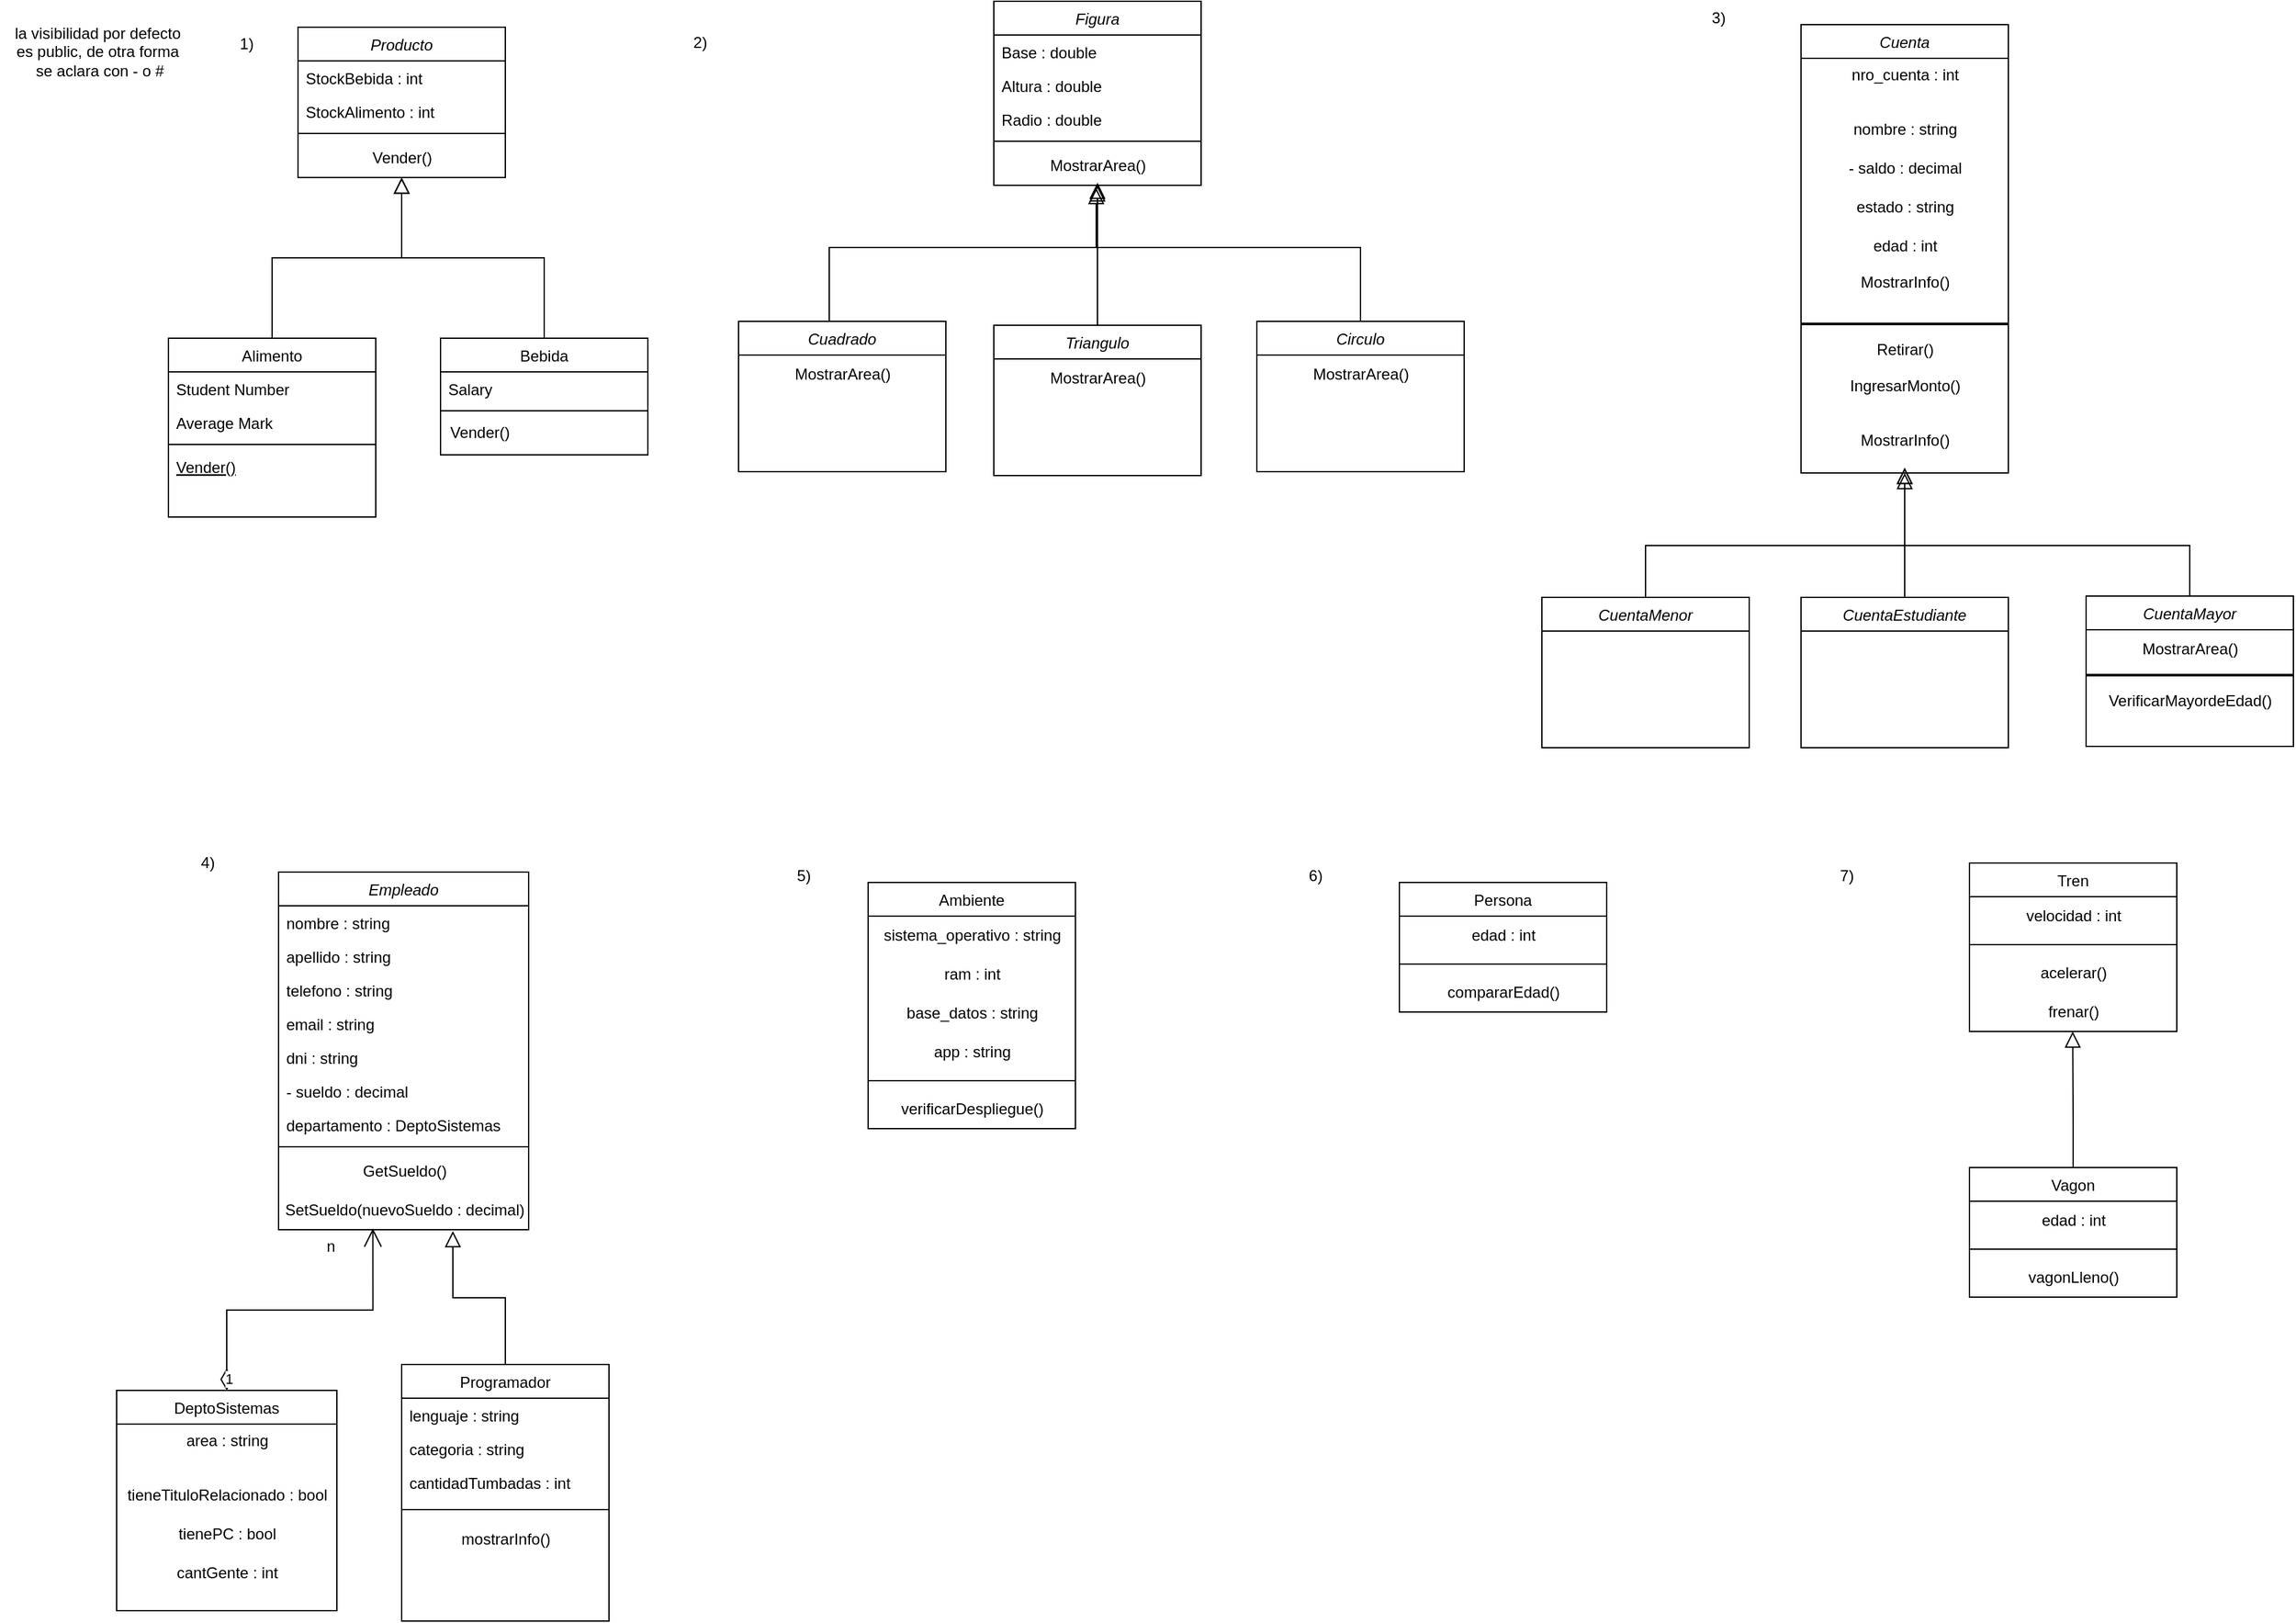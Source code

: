 <mxfile version="26.2.14">
  <diagram id="C5RBs43oDa-KdzZeNtuy" name="Page-1">
    <mxGraphModel grid="1" page="1" gridSize="10" guides="1" tooltips="1" connect="1" arrows="1" fold="1" pageScale="1" pageWidth="827" pageHeight="1169" math="0" shadow="0">
      <root>
        <mxCell id="WIyWlLk6GJQsqaUBKTNV-0" />
        <mxCell id="WIyWlLk6GJQsqaUBKTNV-1" parent="WIyWlLk6GJQsqaUBKTNV-0" />
        <mxCell id="zkfFHV4jXpPFQw0GAbJ--0" value="Producto" style="swimlane;fontStyle=2;align=center;verticalAlign=top;childLayout=stackLayout;horizontal=1;startSize=26;horizontalStack=0;resizeParent=1;resizeLast=0;collapsible=1;marginBottom=0;rounded=0;shadow=0;strokeWidth=1;" vertex="1" parent="WIyWlLk6GJQsqaUBKTNV-1">
          <mxGeometry x="250" y="30" width="160" height="116" as="geometry">
            <mxRectangle x="230" y="140" width="160" height="26" as="alternateBounds" />
          </mxGeometry>
        </mxCell>
        <mxCell id="zkfFHV4jXpPFQw0GAbJ--1" value="StockBebida : int" style="text;align=left;verticalAlign=top;spacingLeft=4;spacingRight=4;overflow=hidden;rotatable=0;points=[[0,0.5],[1,0.5]];portConstraint=eastwest;" vertex="1" parent="zkfFHV4jXpPFQw0GAbJ--0">
          <mxGeometry y="26" width="160" height="26" as="geometry" />
        </mxCell>
        <mxCell id="VV_PLB-yqWVVVrqTmVOT-3" value="StockAlimento : int" style="text;align=left;verticalAlign=top;spacingLeft=4;spacingRight=4;overflow=hidden;rotatable=0;points=[[0,0.5],[1,0.5]];portConstraint=eastwest;" vertex="1" parent="zkfFHV4jXpPFQw0GAbJ--0">
          <mxGeometry y="52" width="160" height="26" as="geometry" />
        </mxCell>
        <mxCell id="zkfFHV4jXpPFQw0GAbJ--4" value="" style="line;html=1;strokeWidth=1;align=left;verticalAlign=middle;spacingTop=-1;spacingLeft=3;spacingRight=3;rotatable=0;labelPosition=right;points=[];portConstraint=eastwest;" vertex="1" parent="zkfFHV4jXpPFQw0GAbJ--0">
          <mxGeometry y="78" width="160" height="8" as="geometry" />
        </mxCell>
        <mxCell id="VV_PLB-yqWVVVrqTmVOT-4" value="Vender()" style="text;html=1;align=center;verticalAlign=middle;resizable=0;points=[];autosize=1;strokeColor=none;fillColor=none;" vertex="1" parent="zkfFHV4jXpPFQw0GAbJ--0">
          <mxGeometry y="86" width="160" height="30" as="geometry" />
        </mxCell>
        <mxCell id="zkfFHV4jXpPFQw0GAbJ--6" value="Alimento" style="swimlane;fontStyle=0;align=center;verticalAlign=top;childLayout=stackLayout;horizontal=1;startSize=26;horizontalStack=0;resizeParent=1;resizeLast=0;collapsible=1;marginBottom=0;rounded=0;shadow=0;strokeWidth=1;" vertex="1" parent="WIyWlLk6GJQsqaUBKTNV-1">
          <mxGeometry x="150" y="270" width="160" height="138" as="geometry">
            <mxRectangle x="130" y="380" width="160" height="26" as="alternateBounds" />
          </mxGeometry>
        </mxCell>
        <mxCell id="zkfFHV4jXpPFQw0GAbJ--7" value="Student Number" style="text;align=left;verticalAlign=top;spacingLeft=4;spacingRight=4;overflow=hidden;rotatable=0;points=[[0,0.5],[1,0.5]];portConstraint=eastwest;" vertex="1" parent="zkfFHV4jXpPFQw0GAbJ--6">
          <mxGeometry y="26" width="160" height="26" as="geometry" />
        </mxCell>
        <mxCell id="zkfFHV4jXpPFQw0GAbJ--8" value="Average Mark" style="text;align=left;verticalAlign=top;spacingLeft=4;spacingRight=4;overflow=hidden;rotatable=0;points=[[0,0.5],[1,0.5]];portConstraint=eastwest;rounded=0;shadow=0;html=0;" vertex="1" parent="zkfFHV4jXpPFQw0GAbJ--6">
          <mxGeometry y="52" width="160" height="26" as="geometry" />
        </mxCell>
        <mxCell id="zkfFHV4jXpPFQw0GAbJ--9" value="" style="line;html=1;strokeWidth=1;align=left;verticalAlign=middle;spacingTop=-1;spacingLeft=3;spacingRight=3;rotatable=0;labelPosition=right;points=[];portConstraint=eastwest;" vertex="1" parent="zkfFHV4jXpPFQw0GAbJ--6">
          <mxGeometry y="78" width="160" height="8" as="geometry" />
        </mxCell>
        <mxCell id="zkfFHV4jXpPFQw0GAbJ--10" value="Vender()" style="text;align=left;verticalAlign=top;spacingLeft=4;spacingRight=4;overflow=hidden;rotatable=0;points=[[0,0.5],[1,0.5]];portConstraint=eastwest;fontStyle=4" vertex="1" parent="zkfFHV4jXpPFQw0GAbJ--6">
          <mxGeometry y="86" width="160" height="26" as="geometry" />
        </mxCell>
        <mxCell id="zkfFHV4jXpPFQw0GAbJ--12" value="" style="endArrow=block;endSize=10;endFill=0;shadow=0;strokeWidth=1;rounded=0;curved=0;edgeStyle=elbowEdgeStyle;elbow=vertical;" edge="1" parent="WIyWlLk6GJQsqaUBKTNV-1" source="zkfFHV4jXpPFQw0GAbJ--6" target="zkfFHV4jXpPFQw0GAbJ--0">
          <mxGeometry width="160" relative="1" as="geometry">
            <mxPoint x="230" y="113" as="sourcePoint" />
            <mxPoint x="230" y="113" as="targetPoint" />
          </mxGeometry>
        </mxCell>
        <mxCell id="zkfFHV4jXpPFQw0GAbJ--13" value="Bebida" style="swimlane;fontStyle=0;align=center;verticalAlign=top;childLayout=stackLayout;horizontal=1;startSize=26;horizontalStack=0;resizeParent=1;resizeLast=0;collapsible=1;marginBottom=0;rounded=0;shadow=0;strokeWidth=1;" vertex="1" parent="WIyWlLk6GJQsqaUBKTNV-1">
          <mxGeometry x="360" y="270" width="160" height="90" as="geometry">
            <mxRectangle x="340" y="380" width="170" height="26" as="alternateBounds" />
          </mxGeometry>
        </mxCell>
        <mxCell id="zkfFHV4jXpPFQw0GAbJ--14" value="Salary" style="text;align=left;verticalAlign=top;spacingLeft=4;spacingRight=4;overflow=hidden;rotatable=0;points=[[0,0.5],[1,0.5]];portConstraint=eastwest;" vertex="1" parent="zkfFHV4jXpPFQw0GAbJ--13">
          <mxGeometry y="26" width="160" height="26" as="geometry" />
        </mxCell>
        <mxCell id="zkfFHV4jXpPFQw0GAbJ--15" value="" style="line;html=1;strokeWidth=1;align=left;verticalAlign=middle;spacingTop=-1;spacingLeft=3;spacingRight=3;rotatable=0;labelPosition=right;points=[];portConstraint=eastwest;" vertex="1" parent="zkfFHV4jXpPFQw0GAbJ--13">
          <mxGeometry y="52" width="160" height="8" as="geometry" />
        </mxCell>
        <mxCell id="zkfFHV4jXpPFQw0GAbJ--16" value="" style="endArrow=block;endSize=10;endFill=0;shadow=0;strokeWidth=1;rounded=0;curved=0;edgeStyle=elbowEdgeStyle;elbow=vertical;" edge="1" parent="WIyWlLk6GJQsqaUBKTNV-1" source="zkfFHV4jXpPFQw0GAbJ--13" target="zkfFHV4jXpPFQw0GAbJ--0">
          <mxGeometry width="160" relative="1" as="geometry">
            <mxPoint x="240" y="283" as="sourcePoint" />
            <mxPoint x="340" y="181" as="targetPoint" />
          </mxGeometry>
        </mxCell>
        <mxCell id="VV_PLB-yqWVVVrqTmVOT-0" value="1&lt;span style=&quot;background-color: transparent; color: light-dark(rgb(0, 0, 0), rgb(255, 255, 255));&quot;&gt;)&lt;/span&gt;" style="text;html=1;align=center;verticalAlign=middle;resizable=0;points=[];autosize=1;strokeColor=none;fillColor=none;" vertex="1" parent="WIyWlLk6GJQsqaUBKTNV-1">
          <mxGeometry x="195" y="28" width="30" height="30" as="geometry" />
        </mxCell>
        <mxCell id="VV_PLB-yqWVVVrqTmVOT-1" value="Vender()" style="text;html=1;align=center;verticalAlign=middle;resizable=0;points=[];autosize=1;strokeColor=none;fillColor=none;" vertex="1" parent="WIyWlLk6GJQsqaUBKTNV-1">
          <mxGeometry x="355" y="328" width="70" height="30" as="geometry" />
        </mxCell>
        <mxCell id="VV_PLB-yqWVVVrqTmVOT-5" value="2)&lt;div&gt;&lt;br&gt;&lt;/div&gt;" style="text;html=1;align=center;verticalAlign=middle;resizable=0;points=[];autosize=1;strokeColor=none;fillColor=none;" vertex="1" parent="WIyWlLk6GJQsqaUBKTNV-1">
          <mxGeometry x="545" y="29" width="30" height="40" as="geometry" />
        </mxCell>
        <mxCell id="VV_PLB-yqWVVVrqTmVOT-6" value="Figura" style="swimlane;fontStyle=2;align=center;verticalAlign=top;childLayout=stackLayout;horizontal=1;startSize=26;horizontalStack=0;resizeParent=1;resizeLast=0;collapsible=1;marginBottom=0;rounded=0;shadow=0;strokeWidth=1;" vertex="1" parent="WIyWlLk6GJQsqaUBKTNV-1">
          <mxGeometry x="787" y="10" width="160" height="142" as="geometry">
            <mxRectangle x="230" y="140" width="160" height="26" as="alternateBounds" />
          </mxGeometry>
        </mxCell>
        <mxCell id="VV_PLB-yqWVVVrqTmVOT-8" value="Base : double" style="text;align=left;verticalAlign=top;spacingLeft=4;spacingRight=4;overflow=hidden;rotatable=0;points=[[0,0.5],[1,0.5]];portConstraint=eastwest;" vertex="1" parent="VV_PLB-yqWVVVrqTmVOT-6">
          <mxGeometry y="26" width="160" height="26" as="geometry" />
        </mxCell>
        <mxCell id="VV_PLB-yqWVVVrqTmVOT-33" value="Altura : double&#xa;" style="text;align=left;verticalAlign=top;spacingLeft=4;spacingRight=4;overflow=hidden;rotatable=0;points=[[0,0.5],[1,0.5]];portConstraint=eastwest;" vertex="1" parent="VV_PLB-yqWVVVrqTmVOT-6">
          <mxGeometry y="52" width="160" height="26" as="geometry" />
        </mxCell>
        <mxCell id="VV_PLB-yqWVVVrqTmVOT-32" value="Radio : double" style="text;align=left;verticalAlign=top;spacingLeft=4;spacingRight=4;overflow=hidden;rotatable=0;points=[[0,0.5],[1,0.5]];portConstraint=eastwest;" vertex="1" parent="VV_PLB-yqWVVVrqTmVOT-6">
          <mxGeometry y="78" width="160" height="26" as="geometry" />
        </mxCell>
        <mxCell id="VV_PLB-yqWVVVrqTmVOT-9" value="" style="line;html=1;strokeWidth=1;align=left;verticalAlign=middle;spacingTop=-1;spacingLeft=3;spacingRight=3;rotatable=0;labelPosition=right;points=[];portConstraint=eastwest;" vertex="1" parent="VV_PLB-yqWVVVrqTmVOT-6">
          <mxGeometry y="104" width="160" height="8" as="geometry" />
        </mxCell>
        <mxCell id="VV_PLB-yqWVVVrqTmVOT-10" value="MostrarArea()" style="text;html=1;align=center;verticalAlign=middle;resizable=0;points=[];autosize=1;strokeColor=none;fillColor=none;" vertex="1" parent="VV_PLB-yqWVVVrqTmVOT-6">
          <mxGeometry y="112" width="160" height="30" as="geometry" />
        </mxCell>
        <mxCell id="VV_PLB-yqWVVVrqTmVOT-11" value="Cuadrado" style="swimlane;fontStyle=2;align=center;verticalAlign=top;childLayout=stackLayout;horizontal=1;startSize=26;horizontalStack=0;resizeParent=1;resizeLast=0;collapsible=1;marginBottom=0;rounded=0;shadow=0;strokeWidth=1;" vertex="1" parent="WIyWlLk6GJQsqaUBKTNV-1">
          <mxGeometry x="590" y="257" width="160" height="116" as="geometry">
            <mxRectangle x="230" y="140" width="160" height="26" as="alternateBounds" />
          </mxGeometry>
        </mxCell>
        <mxCell id="VV_PLB-yqWVVVrqTmVOT-37" value="MostrarArea()" style="text;html=1;align=center;verticalAlign=middle;resizable=0;points=[];autosize=1;strokeColor=none;fillColor=none;" vertex="1" parent="VV_PLB-yqWVVVrqTmVOT-11">
          <mxGeometry y="26" width="160" height="30" as="geometry" />
        </mxCell>
        <mxCell id="VV_PLB-yqWVVVrqTmVOT-16" value="Triangulo" style="swimlane;fontStyle=2;align=center;verticalAlign=top;childLayout=stackLayout;horizontal=1;startSize=26;horizontalStack=0;resizeParent=1;resizeLast=0;collapsible=1;marginBottom=0;rounded=0;shadow=0;strokeWidth=1;" vertex="1" parent="WIyWlLk6GJQsqaUBKTNV-1">
          <mxGeometry x="787" y="260" width="160" height="116" as="geometry">
            <mxRectangle x="230" y="140" width="160" height="26" as="alternateBounds" />
          </mxGeometry>
        </mxCell>
        <mxCell id="VV_PLB-yqWVVVrqTmVOT-38" value="MostrarArea()" style="text;html=1;align=center;verticalAlign=middle;resizable=0;points=[];autosize=1;strokeColor=none;fillColor=none;" vertex="1" parent="VV_PLB-yqWVVVrqTmVOT-16">
          <mxGeometry y="26" width="160" height="30" as="geometry" />
        </mxCell>
        <mxCell id="VV_PLB-yqWVVVrqTmVOT-21" value="Circulo" style="swimlane;fontStyle=2;align=center;verticalAlign=top;childLayout=stackLayout;horizontal=1;startSize=26;horizontalStack=0;resizeParent=1;resizeLast=0;collapsible=1;marginBottom=0;rounded=0;shadow=0;strokeWidth=1;" vertex="1" parent="WIyWlLk6GJQsqaUBKTNV-1">
          <mxGeometry x="990" y="257" width="160" height="116" as="geometry">
            <mxRectangle x="230" y="140" width="160" height="26" as="alternateBounds" />
          </mxGeometry>
        </mxCell>
        <mxCell id="VV_PLB-yqWVVVrqTmVOT-35" value="MostrarArea()" style="text;html=1;align=center;verticalAlign=middle;resizable=0;points=[];autosize=1;strokeColor=none;fillColor=none;" vertex="1" parent="VV_PLB-yqWVVVrqTmVOT-21">
          <mxGeometry y="26" width="160" height="30" as="geometry" />
        </mxCell>
        <mxCell id="VV_PLB-yqWVVVrqTmVOT-28" value="" style="endArrow=block;endSize=10;endFill=0;shadow=0;strokeWidth=1;rounded=0;curved=0;edgeStyle=elbowEdgeStyle;elbow=vertical;entryX=0.494;entryY=1.067;entryDx=0;entryDy=0;entryPerimeter=0;" edge="1" parent="WIyWlLk6GJQsqaUBKTNV-1" target="VV_PLB-yqWVVVrqTmVOT-10">
          <mxGeometry width="160" relative="1" as="geometry">
            <mxPoint x="660" y="257" as="sourcePoint" />
            <mxPoint x="760" y="133" as="targetPoint" />
            <Array as="points">
              <mxPoint x="760" y="200" />
            </Array>
          </mxGeometry>
        </mxCell>
        <mxCell id="VV_PLB-yqWVVVrqTmVOT-29" value="" style="endArrow=block;endSize=10;endFill=0;shadow=0;strokeWidth=1;rounded=0;curved=0;edgeStyle=elbowEdgeStyle;elbow=vertical;" edge="1" parent="WIyWlLk6GJQsqaUBKTNV-1" source="VV_PLB-yqWVVVrqTmVOT-21" target="VV_PLB-yqWVVVrqTmVOT-10">
          <mxGeometry width="160" relative="1" as="geometry">
            <mxPoint x="670" y="267" as="sourcePoint" />
            <mxPoint x="870" y="150" as="targetPoint" />
            <Array as="points">
              <mxPoint x="970" y="200" />
            </Array>
          </mxGeometry>
        </mxCell>
        <mxCell id="VV_PLB-yqWVVVrqTmVOT-31" value="" style="endArrow=block;endSize=10;endFill=0;shadow=0;strokeWidth=1;rounded=0;curved=0;edgeStyle=elbowEdgeStyle;elbow=vertical;exitX=0.5;exitY=0;exitDx=0;exitDy=0;" edge="1" parent="WIyWlLk6GJQsqaUBKTNV-1" source="VV_PLB-yqWVVVrqTmVOT-16">
          <mxGeometry width="160" relative="1" as="geometry">
            <mxPoint x="680" y="277" as="sourcePoint" />
            <mxPoint x="867" y="150" as="targetPoint" />
          </mxGeometry>
        </mxCell>
        <mxCell id="VV_PLB-yqWVVVrqTmVOT-39" value="3)&lt;div&gt;&lt;br&gt;&lt;/div&gt;" style="text;html=1;align=center;verticalAlign=middle;resizable=0;points=[];autosize=1;strokeColor=none;fillColor=none;" vertex="1" parent="WIyWlLk6GJQsqaUBKTNV-1">
          <mxGeometry x="1331" y="10" width="30" height="40" as="geometry" />
        </mxCell>
        <mxCell id="VV_PLB-yqWVVVrqTmVOT-40" value="Cuenta" style="swimlane;fontStyle=2;align=center;verticalAlign=top;childLayout=stackLayout;horizontal=1;startSize=26;horizontalStack=0;resizeParent=1;resizeLast=0;collapsible=1;marginBottom=0;rounded=0;shadow=0;strokeWidth=1;" vertex="1" parent="WIyWlLk6GJQsqaUBKTNV-1">
          <mxGeometry x="1410" y="28" width="160" height="346" as="geometry">
            <mxRectangle x="230" y="140" width="160" height="26" as="alternateBounds" />
          </mxGeometry>
        </mxCell>
        <mxCell id="VV_PLB-yqWVVVrqTmVOT-50" value="nro_cuenta : int&lt;div&gt;&amp;nbsp;&lt;/div&gt;" style="text;html=1;align=center;verticalAlign=middle;resizable=0;points=[];autosize=1;strokeColor=none;fillColor=none;" vertex="1" parent="VV_PLB-yqWVVVrqTmVOT-40">
          <mxGeometry y="26" width="160" height="40" as="geometry" />
        </mxCell>
        <mxCell id="VV_PLB-yqWVVVrqTmVOT-54" value="nombre : string" style="text;html=1;align=center;verticalAlign=middle;resizable=0;points=[];autosize=1;strokeColor=none;fillColor=none;" vertex="1" parent="VV_PLB-yqWVVVrqTmVOT-40">
          <mxGeometry y="66" width="160" height="30" as="geometry" />
        </mxCell>
        <mxCell id="VV_PLB-yqWVVVrqTmVOT-53" value="- saldo : decimal" style="text;html=1;align=center;verticalAlign=middle;resizable=0;points=[];autosize=1;strokeColor=none;fillColor=none;" vertex="1" parent="VV_PLB-yqWVVVrqTmVOT-40">
          <mxGeometry y="96" width="160" height="30" as="geometry" />
        </mxCell>
        <mxCell id="VV_PLB-yqWVVVrqTmVOT-52" value="estado : string" style="text;html=1;align=center;verticalAlign=middle;resizable=0;points=[];autosize=1;strokeColor=none;fillColor=none;" vertex="1" parent="VV_PLB-yqWVVVrqTmVOT-40">
          <mxGeometry y="126" width="160" height="30" as="geometry" />
        </mxCell>
        <mxCell id="VV_PLB-yqWVVVrqTmVOT-51" value="edad : int" style="text;html=1;align=center;verticalAlign=middle;resizable=0;points=[];autosize=1;strokeColor=none;fillColor=none;" vertex="1" parent="VV_PLB-yqWVVVrqTmVOT-40">
          <mxGeometry y="156" width="160" height="30" as="geometry" />
        </mxCell>
        <mxCell id="VV_PLB-yqWVVVrqTmVOT-58" value="MostrarInfo()&lt;div&gt;&lt;br&gt;&lt;/div&gt;" style="text;html=1;align=center;verticalAlign=middle;resizable=0;points=[];autosize=1;strokeColor=none;fillColor=none;" vertex="1" parent="VV_PLB-yqWVVVrqTmVOT-40">
          <mxGeometry y="186" width="160" height="40" as="geometry" />
        </mxCell>
        <mxCell id="VV_PLB-yqWVVVrqTmVOT-59" value="" style="line;strokeWidth=2;html=1;" vertex="1" parent="VV_PLB-yqWVVVrqTmVOT-40">
          <mxGeometry y="226" width="160" height="10" as="geometry" />
        </mxCell>
        <mxCell id="VV_PLB-yqWVVVrqTmVOT-57" value="R&lt;span style=&quot;background-color: transparent; color: light-dark(rgb(0, 0, 0), rgb(255, 255, 255));&quot;&gt;etirar()&lt;/span&gt;" style="text;html=1;align=center;verticalAlign=middle;resizable=0;points=[];autosize=1;strokeColor=none;fillColor=none;" vertex="1" parent="VV_PLB-yqWVVVrqTmVOT-40">
          <mxGeometry y="236" width="160" height="30" as="geometry" />
        </mxCell>
        <mxCell id="VV_PLB-yqWVVVrqTmVOT-56" value="IngresarMonto()&lt;div&gt;&lt;br&gt;&lt;/div&gt;" style="text;html=1;align=center;verticalAlign=middle;resizable=0;points=[];autosize=1;strokeColor=none;fillColor=none;" vertex="1" parent="VV_PLB-yqWVVVrqTmVOT-40">
          <mxGeometry y="266" width="160" height="40" as="geometry" />
        </mxCell>
        <mxCell id="VV_PLB-yqWVVVrqTmVOT-60" value="MostrarInfo()" style="text;html=1;align=center;verticalAlign=middle;resizable=0;points=[];autosize=1;strokeColor=none;fillColor=none;" vertex="1" parent="VV_PLB-yqWVVVrqTmVOT-40">
          <mxGeometry y="306" width="160" height="30" as="geometry" />
        </mxCell>
        <mxCell id="VV_PLB-yqWVVVrqTmVOT-61" value="CuentaEstudiante" style="swimlane;fontStyle=2;align=center;verticalAlign=top;childLayout=stackLayout;horizontal=1;startSize=26;horizontalStack=0;resizeParent=1;resizeLast=0;collapsible=1;marginBottom=0;rounded=0;shadow=0;strokeWidth=1;" vertex="1" parent="WIyWlLk6GJQsqaUBKTNV-1">
          <mxGeometry x="1410" y="470" width="160" height="116" as="geometry">
            <mxRectangle x="230" y="140" width="160" height="26" as="alternateBounds" />
          </mxGeometry>
        </mxCell>
        <mxCell id="VV_PLB-yqWVVVrqTmVOT-63" value="CuentaMenor" style="swimlane;fontStyle=2;align=center;verticalAlign=top;childLayout=stackLayout;horizontal=1;startSize=26;horizontalStack=0;resizeParent=1;resizeLast=0;collapsible=1;marginBottom=0;rounded=0;shadow=0;strokeWidth=1;" vertex="1" parent="WIyWlLk6GJQsqaUBKTNV-1">
          <mxGeometry x="1210" y="470" width="160" height="116" as="geometry">
            <mxRectangle x="230" y="140" width="160" height="26" as="alternateBounds" />
          </mxGeometry>
        </mxCell>
        <mxCell id="VV_PLB-yqWVVVrqTmVOT-65" value="CuentaMayor" style="swimlane;fontStyle=2;align=center;verticalAlign=top;childLayout=stackLayout;horizontal=1;startSize=26;horizontalStack=0;resizeParent=1;resizeLast=0;collapsible=1;marginBottom=0;rounded=0;shadow=0;strokeWidth=1;" vertex="1" parent="WIyWlLk6GJQsqaUBKTNV-1">
          <mxGeometry x="1630" y="469" width="160" height="116" as="geometry">
            <mxRectangle x="230" y="140" width="160" height="26" as="alternateBounds" />
          </mxGeometry>
        </mxCell>
        <mxCell id="VV_PLB-yqWVVVrqTmVOT-66" value="MostrarArea()" style="text;html=1;align=center;verticalAlign=middle;resizable=0;points=[];autosize=1;strokeColor=none;fillColor=none;" vertex="1" parent="VV_PLB-yqWVVVrqTmVOT-65">
          <mxGeometry y="26" width="160" height="30" as="geometry" />
        </mxCell>
        <mxCell id="VV_PLB-yqWVVVrqTmVOT-67" value="" style="line;strokeWidth=2;html=1;" vertex="1" parent="VV_PLB-yqWVVVrqTmVOT-65">
          <mxGeometry y="56" width="160" height="10" as="geometry" />
        </mxCell>
        <mxCell id="VV_PLB-yqWVVVrqTmVOT-68" value="VerificarMayordeEdad()" style="text;html=1;align=center;verticalAlign=middle;resizable=0;points=[];autosize=1;strokeColor=none;fillColor=none;" vertex="1" parent="VV_PLB-yqWVVVrqTmVOT-65">
          <mxGeometry y="66" width="160" height="30" as="geometry" />
        </mxCell>
        <mxCell id="VV_PLB-yqWVVVrqTmVOT-69" value="" style="endArrow=block;endSize=10;endFill=0;shadow=0;strokeWidth=1;rounded=0;curved=0;edgeStyle=elbowEdgeStyle;elbow=vertical;exitX=0.5;exitY=0;exitDx=0;exitDy=0;entryX=0.5;entryY=1;entryDx=0;entryDy=0;" edge="1" parent="WIyWlLk6GJQsqaUBKTNV-1" source="VV_PLB-yqWVVVrqTmVOT-65" target="VV_PLB-yqWVVVrqTmVOT-40">
          <mxGeometry width="160" relative="1" as="geometry">
            <mxPoint x="1683" y="478" as="sourcePoint" />
            <mxPoint x="1480" y="373" as="targetPoint" />
            <Array as="points">
              <mxPoint x="1600" y="430" />
            </Array>
          </mxGeometry>
        </mxCell>
        <mxCell id="VV_PLB-yqWVVVrqTmVOT-73" value="" style="endArrow=block;endSize=10;endFill=0;shadow=0;strokeWidth=1;rounded=0;curved=0;edgeStyle=elbowEdgeStyle;elbow=vertical;exitX=0.5;exitY=0;exitDx=0;exitDy=0;" edge="1" parent="WIyWlLk6GJQsqaUBKTNV-1" source="VV_PLB-yqWVVVrqTmVOT-63">
          <mxGeometry width="160" relative="1" as="geometry">
            <mxPoint x="1720" y="479" as="sourcePoint" />
            <mxPoint x="1490" y="370" as="targetPoint" />
            <Array as="points">
              <mxPoint x="1370" y="430" />
            </Array>
          </mxGeometry>
        </mxCell>
        <mxCell id="VV_PLB-yqWVVVrqTmVOT-74" value="" style="endArrow=block;endSize=10;endFill=0;shadow=0;strokeWidth=1;rounded=0;curved=0;edgeStyle=elbowEdgeStyle;elbow=vertical;exitX=0.5;exitY=0;exitDx=0;exitDy=0;" edge="1" parent="WIyWlLk6GJQsqaUBKTNV-1" source="VV_PLB-yqWVVVrqTmVOT-61">
          <mxGeometry width="160" relative="1" as="geometry">
            <mxPoint x="1300" y="480" as="sourcePoint" />
            <mxPoint x="1490" y="370" as="targetPoint" />
            <Array as="points">
              <mxPoint x="1380" y="440" />
            </Array>
          </mxGeometry>
        </mxCell>
        <mxCell id="VV_PLB-yqWVVVrqTmVOT-75" value="4)" style="text;html=1;align=center;verticalAlign=middle;resizable=0;points=[];autosize=1;strokeColor=none;fillColor=none;" vertex="1" parent="WIyWlLk6GJQsqaUBKTNV-1">
          <mxGeometry x="165" y="660" width="30" height="30" as="geometry" />
        </mxCell>
        <mxCell id="VV_PLB-yqWVVVrqTmVOT-76" value="Empleado" style="swimlane;fontStyle=2;align=center;verticalAlign=top;childLayout=stackLayout;horizontal=1;startSize=26;horizontalStack=0;resizeParent=1;resizeLast=0;collapsible=1;marginBottom=0;rounded=0;shadow=0;strokeWidth=1;" vertex="1" parent="WIyWlLk6GJQsqaUBKTNV-1">
          <mxGeometry x="235" y="682" width="193" height="276" as="geometry">
            <mxRectangle x="230" y="140" width="160" height="26" as="alternateBounds" />
          </mxGeometry>
        </mxCell>
        <mxCell id="VV_PLB-yqWVVVrqTmVOT-78" value="nombre : string&#xa;" style="text;align=left;verticalAlign=top;spacingLeft=4;spacingRight=4;overflow=hidden;rotatable=0;points=[[0,0.5],[1,0.5]];portConstraint=eastwest;" vertex="1" parent="VV_PLB-yqWVVVrqTmVOT-76">
          <mxGeometry y="26" width="193" height="26" as="geometry" />
        </mxCell>
        <mxCell id="VV_PLB-yqWVVVrqTmVOT-88" value="apellido : string" style="text;align=left;verticalAlign=top;spacingLeft=4;spacingRight=4;overflow=hidden;rotatable=0;points=[[0,0.5],[1,0.5]];portConstraint=eastwest;" vertex="1" parent="VV_PLB-yqWVVVrqTmVOT-76">
          <mxGeometry y="52" width="193" height="26" as="geometry" />
        </mxCell>
        <mxCell id="VV_PLB-yqWVVVrqTmVOT-87" value="telefono : string" style="text;align=left;verticalAlign=top;spacingLeft=4;spacingRight=4;overflow=hidden;rotatable=0;points=[[0,0.5],[1,0.5]];portConstraint=eastwest;" vertex="1" parent="VV_PLB-yqWVVVrqTmVOT-76">
          <mxGeometry y="78" width="193" height="26" as="geometry" />
        </mxCell>
        <mxCell id="VV_PLB-yqWVVVrqTmVOT-86" value="email : string" style="text;align=left;verticalAlign=top;spacingLeft=4;spacingRight=4;overflow=hidden;rotatable=0;points=[[0,0.5],[1,0.5]];portConstraint=eastwest;" vertex="1" parent="VV_PLB-yqWVVVrqTmVOT-76">
          <mxGeometry y="104" width="193" height="26" as="geometry" />
        </mxCell>
        <mxCell id="VV_PLB-yqWVVVrqTmVOT-85" value="dni : string&#xa;" style="text;align=left;verticalAlign=top;spacingLeft=4;spacingRight=4;overflow=hidden;rotatable=0;points=[[0,0.5],[1,0.5]];portConstraint=eastwest;" vertex="1" parent="VV_PLB-yqWVVVrqTmVOT-76">
          <mxGeometry y="130" width="193" height="26" as="geometry" />
        </mxCell>
        <mxCell id="VV_PLB-yqWVVVrqTmVOT-84" value="- sueldo : decimal" style="text;align=left;verticalAlign=top;spacingLeft=4;spacingRight=4;overflow=hidden;rotatable=0;points=[[0,0.5],[1,0.5]];portConstraint=eastwest;" vertex="1" parent="VV_PLB-yqWVVVrqTmVOT-76">
          <mxGeometry y="156" width="193" height="26" as="geometry" />
        </mxCell>
        <mxCell id="VV_PLB-yqWVVVrqTmVOT-89" value="departamento : DeptoSistemas" style="text;align=left;verticalAlign=top;spacingLeft=4;spacingRight=4;overflow=hidden;rotatable=0;points=[[0,0.5],[1,0.5]];portConstraint=eastwest;" vertex="1" parent="VV_PLB-yqWVVVrqTmVOT-76">
          <mxGeometry y="182" width="193" height="26" as="geometry" />
        </mxCell>
        <mxCell id="VV_PLB-yqWVVVrqTmVOT-79" value="" style="line;html=1;strokeWidth=1;align=left;verticalAlign=middle;spacingTop=-1;spacingLeft=3;spacingRight=3;rotatable=0;labelPosition=right;points=[];portConstraint=eastwest;" vertex="1" parent="VV_PLB-yqWVVVrqTmVOT-76">
          <mxGeometry y="208" width="193" height="8" as="geometry" />
        </mxCell>
        <mxCell id="VV_PLB-yqWVVVrqTmVOT-80" value="GetSueldo()" style="text;html=1;align=center;verticalAlign=middle;resizable=0;points=[];autosize=1;strokeColor=none;fillColor=none;" vertex="1" parent="VV_PLB-yqWVVVrqTmVOT-76">
          <mxGeometry y="216" width="193" height="30" as="geometry" />
        </mxCell>
        <mxCell id="VV_PLB-yqWVVVrqTmVOT-91" value="SetSueldo(nuevoSueldo : decimal)" style="text;html=1;align=center;verticalAlign=middle;resizable=0;points=[];autosize=1;strokeColor=none;fillColor=none;" vertex="1" parent="VV_PLB-yqWVVVrqTmVOT-76">
          <mxGeometry y="246" width="193" height="30" as="geometry" />
        </mxCell>
        <mxCell id="VV_PLB-yqWVVVrqTmVOT-92" value="DeptoSistemas" style="swimlane;fontStyle=0;align=center;verticalAlign=top;childLayout=stackLayout;horizontal=1;startSize=26;horizontalStack=0;resizeParent=1;resizeLast=0;collapsible=1;marginBottom=0;rounded=0;shadow=0;strokeWidth=1;" vertex="1" parent="WIyWlLk6GJQsqaUBKTNV-1">
          <mxGeometry x="110" y="1082" width="170" height="170" as="geometry">
            <mxRectangle x="340" y="380" width="170" height="26" as="alternateBounds" />
          </mxGeometry>
        </mxCell>
        <mxCell id="VV_PLB-yqWVVVrqTmVOT-107" value="area : string&lt;div&gt;&lt;br&gt;&lt;/div&gt;" style="text;html=1;align=center;verticalAlign=middle;resizable=0;points=[];autosize=1;strokeColor=none;fillColor=none;" vertex="1" parent="VV_PLB-yqWVVVrqTmVOT-92">
          <mxGeometry y="26" width="170" height="40" as="geometry" />
        </mxCell>
        <mxCell id="VV_PLB-yqWVVVrqTmVOT-109" value="tieneTituloRelacionado : bool" style="text;html=1;align=center;verticalAlign=middle;resizable=0;points=[];autosize=1;strokeColor=none;fillColor=none;" vertex="1" parent="VV_PLB-yqWVVVrqTmVOT-92">
          <mxGeometry y="66" width="170" height="30" as="geometry" />
        </mxCell>
        <mxCell id="VV_PLB-yqWVVVrqTmVOT-108" value="tienePC : bool" style="text;html=1;align=center;verticalAlign=middle;resizable=0;points=[];autosize=1;strokeColor=none;fillColor=none;" vertex="1" parent="VV_PLB-yqWVVVrqTmVOT-92">
          <mxGeometry y="96" width="170" height="30" as="geometry" />
        </mxCell>
        <mxCell id="VV_PLB-yqWVVVrqTmVOT-110" value="cantGente : int" style="text;html=1;align=center;verticalAlign=middle;resizable=0;points=[];autosize=1;strokeColor=none;fillColor=none;" vertex="1" parent="VV_PLB-yqWVVVrqTmVOT-92">
          <mxGeometry y="126" width="170" height="30" as="geometry" />
        </mxCell>
        <mxCell id="VV_PLB-yqWVVVrqTmVOT-95" value="Programador" style="swimlane;fontStyle=0;align=center;verticalAlign=top;childLayout=stackLayout;horizontal=1;startSize=26;horizontalStack=0;resizeParent=1;resizeLast=0;collapsible=1;marginBottom=0;rounded=0;shadow=0;strokeWidth=1;" vertex="1" parent="WIyWlLk6GJQsqaUBKTNV-1">
          <mxGeometry x="330" y="1062" width="160" height="198" as="geometry">
            <mxRectangle x="340" y="380" width="170" height="26" as="alternateBounds" />
          </mxGeometry>
        </mxCell>
        <mxCell id="VV_PLB-yqWVVVrqTmVOT-96" value="lenguaje : string" style="text;align=left;verticalAlign=top;spacingLeft=4;spacingRight=4;overflow=hidden;rotatable=0;points=[[0,0.5],[1,0.5]];portConstraint=eastwest;" vertex="1" parent="VV_PLB-yqWVVVrqTmVOT-95">
          <mxGeometry y="26" width="160" height="26" as="geometry" />
        </mxCell>
        <mxCell id="VV_PLB-yqWVVVrqTmVOT-113" value="categoria : string" style="text;align=left;verticalAlign=top;spacingLeft=4;spacingRight=4;overflow=hidden;rotatable=0;points=[[0,0.5],[1,0.5]];portConstraint=eastwest;" vertex="1" parent="VV_PLB-yqWVVVrqTmVOT-95">
          <mxGeometry y="52" width="160" height="26" as="geometry" />
        </mxCell>
        <mxCell id="VV_PLB-yqWVVVrqTmVOT-112" value="cantidadTumbadas : int" style="text;align=left;verticalAlign=top;spacingLeft=4;spacingRight=4;overflow=hidden;rotatable=0;points=[[0,0.5],[1,0.5]];portConstraint=eastwest;" vertex="1" parent="VV_PLB-yqWVVVrqTmVOT-95">
          <mxGeometry y="78" width="160" height="26" as="geometry" />
        </mxCell>
        <mxCell id="VV_PLB-yqWVVVrqTmVOT-97" value="" style="line;html=1;strokeWidth=1;align=left;verticalAlign=middle;spacingTop=-1;spacingLeft=3;spacingRight=3;rotatable=0;labelPosition=right;points=[];portConstraint=eastwest;" vertex="1" parent="VV_PLB-yqWVVVrqTmVOT-95">
          <mxGeometry y="104" width="160" height="16" as="geometry" />
        </mxCell>
        <mxCell id="VV_PLB-yqWVVVrqTmVOT-116" value="mostrarInfo()" style="text;html=1;align=center;verticalAlign=middle;resizable=0;points=[];autosize=1;strokeColor=none;fillColor=none;" vertex="1" parent="VV_PLB-yqWVVVrqTmVOT-95">
          <mxGeometry y="120" width="160" height="30" as="geometry" />
        </mxCell>
        <mxCell id="VV_PLB-yqWVVVrqTmVOT-99" value="" style="endArrow=block;endSize=10;endFill=0;shadow=0;strokeWidth=1;rounded=0;curved=0;edgeStyle=elbowEdgeStyle;elbow=vertical;exitX=0.5;exitY=0;exitDx=0;exitDy=0;entryX=0.697;entryY=1.033;entryDx=0;entryDy=0;entryPerimeter=0;" edge="1" parent="WIyWlLk6GJQsqaUBKTNV-1" source="VV_PLB-yqWVVVrqTmVOT-95" target="VV_PLB-yqWVVVrqTmVOT-91">
          <mxGeometry width="160" relative="1" as="geometry">
            <mxPoint x="410" y="1032" as="sourcePoint" />
            <mxPoint x="320" y="982" as="targetPoint" />
          </mxGeometry>
        </mxCell>
        <mxCell id="VV_PLB-yqWVVVrqTmVOT-103" value="1" style="endArrow=open;html=1;endSize=12;startArrow=diamondThin;startSize=14;startFill=0;edgeStyle=orthogonalEdgeStyle;align=left;verticalAlign=bottom;rounded=0;exitX=0.5;exitY=0;exitDx=0;exitDy=0;entryX=0.377;entryY=0.967;entryDx=0;entryDy=0;entryPerimeter=0;" edge="1" parent="WIyWlLk6GJQsqaUBKTNV-1" source="VV_PLB-yqWVVVrqTmVOT-92" target="VV_PLB-yqWVVVrqTmVOT-91">
          <mxGeometry x="-1" y="3" relative="1" as="geometry">
            <mxPoint x="130" y="1012" as="sourcePoint" />
            <mxPoint x="290" y="1012" as="targetPoint" />
          </mxGeometry>
        </mxCell>
        <mxCell id="VV_PLB-yqWVVVrqTmVOT-104" value="n&lt;div&gt;&lt;br&gt;&lt;/div&gt;" style="text;html=1;align=center;verticalAlign=middle;resizable=0;points=[];autosize=1;strokeColor=none;fillColor=none;" vertex="1" parent="WIyWlLk6GJQsqaUBKTNV-1">
          <mxGeometry x="260" y="958" width="30" height="40" as="geometry" />
        </mxCell>
        <mxCell id="VV_PLB-yqWVVVrqTmVOT-117" value="la visibilidad por defecto&lt;div&gt;es public, de otra forma&lt;/div&gt;&lt;div&gt;&amp;nbsp;se aclara con - o #&lt;/div&gt;" style="text;html=1;align=center;verticalAlign=middle;resizable=0;points=[];autosize=1;strokeColor=none;fillColor=none;" vertex="1" parent="WIyWlLk6GJQsqaUBKTNV-1">
          <mxGeometry x="20" y="19" width="150" height="60" as="geometry" />
        </mxCell>
        <mxCell id="VV_PLB-yqWVVVrqTmVOT-118" value="5)" style="text;html=1;align=center;verticalAlign=middle;resizable=0;points=[];autosize=1;strokeColor=none;fillColor=none;" vertex="1" parent="WIyWlLk6GJQsqaUBKTNV-1">
          <mxGeometry x="625" y="670" width="30" height="30" as="geometry" />
        </mxCell>
        <mxCell id="VV_PLB-yqWVVVrqTmVOT-119" value="Ambiente" style="swimlane;fontStyle=0;align=center;verticalAlign=top;childLayout=stackLayout;horizontal=1;startSize=26;horizontalStack=0;resizeParent=1;resizeLast=0;collapsible=1;marginBottom=0;rounded=0;shadow=0;strokeWidth=1;" vertex="1" parent="WIyWlLk6GJQsqaUBKTNV-1">
          <mxGeometry x="690" y="690" width="160" height="190" as="geometry">
            <mxRectangle x="340" y="380" width="170" height="26" as="alternateBounds" />
          </mxGeometry>
        </mxCell>
        <mxCell id="VV_PLB-yqWVVVrqTmVOT-125" value="sistema_operativo : string" style="text;html=1;align=center;verticalAlign=middle;resizable=0;points=[];autosize=1;strokeColor=none;fillColor=none;" vertex="1" parent="VV_PLB-yqWVVVrqTmVOT-119">
          <mxGeometry y="26" width="160" height="30" as="geometry" />
        </mxCell>
        <mxCell id="VV_PLB-yqWVVVrqTmVOT-128" value="ram : int" style="text;html=1;align=center;verticalAlign=middle;resizable=0;points=[];autosize=1;strokeColor=none;fillColor=none;" vertex="1" parent="VV_PLB-yqWVVVrqTmVOT-119">
          <mxGeometry y="56" width="160" height="30" as="geometry" />
        </mxCell>
        <mxCell id="VV_PLB-yqWVVVrqTmVOT-127" value="base_datos : string" style="text;html=1;align=center;verticalAlign=middle;resizable=0;points=[];autosize=1;strokeColor=none;fillColor=none;" vertex="1" parent="VV_PLB-yqWVVVrqTmVOT-119">
          <mxGeometry y="86" width="160" height="30" as="geometry" />
        </mxCell>
        <mxCell id="VV_PLB-yqWVVVrqTmVOT-126" value="app : string" style="text;html=1;align=center;verticalAlign=middle;resizable=0;points=[];autosize=1;strokeColor=none;fillColor=none;" vertex="1" parent="VV_PLB-yqWVVVrqTmVOT-119">
          <mxGeometry y="116" width="160" height="30" as="geometry" />
        </mxCell>
        <mxCell id="VV_PLB-yqWVVVrqTmVOT-121" value="" style="line;html=1;strokeWidth=1;align=left;verticalAlign=middle;spacingTop=-1;spacingLeft=3;spacingRight=3;rotatable=0;labelPosition=right;points=[];portConstraint=eastwest;" vertex="1" parent="VV_PLB-yqWVVVrqTmVOT-119">
          <mxGeometry y="146" width="160" height="14" as="geometry" />
        </mxCell>
        <mxCell id="VV_PLB-yqWVVVrqTmVOT-129" value="verificarDespliegue()" style="text;html=1;align=center;verticalAlign=middle;resizable=0;points=[];autosize=1;strokeColor=none;fillColor=none;" vertex="1" parent="VV_PLB-yqWVVVrqTmVOT-119">
          <mxGeometry y="160" width="160" height="30" as="geometry" />
        </mxCell>
        <mxCell id="VV_PLB-yqWVVVrqTmVOT-130" value="6)" style="text;html=1;align=center;verticalAlign=middle;resizable=0;points=[];autosize=1;strokeColor=none;fillColor=none;" vertex="1" parent="WIyWlLk6GJQsqaUBKTNV-1">
          <mxGeometry x="1020" y="670" width="30" height="30" as="geometry" />
        </mxCell>
        <mxCell id="VV_PLB-yqWVVVrqTmVOT-131" value="Persona" style="swimlane;fontStyle=0;align=center;verticalAlign=top;childLayout=stackLayout;horizontal=1;startSize=26;horizontalStack=0;resizeParent=1;resizeLast=0;collapsible=1;marginBottom=0;rounded=0;shadow=0;strokeWidth=1;" vertex="1" parent="WIyWlLk6GJQsqaUBKTNV-1">
          <mxGeometry x="1100" y="690" width="160" height="100" as="geometry">
            <mxRectangle x="340" y="380" width="170" height="26" as="alternateBounds" />
          </mxGeometry>
        </mxCell>
        <mxCell id="VV_PLB-yqWVVVrqTmVOT-140" value="edad : int" style="text;html=1;align=center;verticalAlign=middle;resizable=0;points=[];autosize=1;strokeColor=none;fillColor=none;" vertex="1" parent="VV_PLB-yqWVVVrqTmVOT-131">
          <mxGeometry y="26" width="160" height="30" as="geometry" />
        </mxCell>
        <mxCell id="VV_PLB-yqWVVVrqTmVOT-136" value="" style="line;html=1;strokeWidth=1;align=left;verticalAlign=middle;spacingTop=-1;spacingLeft=3;spacingRight=3;rotatable=0;labelPosition=right;points=[];portConstraint=eastwest;" vertex="1" parent="VV_PLB-yqWVVVrqTmVOT-131">
          <mxGeometry y="56" width="160" height="14" as="geometry" />
        </mxCell>
        <mxCell id="VV_PLB-yqWVVVrqTmVOT-137" value="compararEdad()" style="text;html=1;align=center;verticalAlign=middle;resizable=0;points=[];autosize=1;strokeColor=none;fillColor=none;" vertex="1" parent="VV_PLB-yqWVVVrqTmVOT-131">
          <mxGeometry y="70" width="160" height="30" as="geometry" />
        </mxCell>
        <mxCell id="VV_PLB-yqWVVVrqTmVOT-141" value="Tren" style="swimlane;fontStyle=0;align=center;verticalAlign=top;childLayout=stackLayout;horizontal=1;startSize=26;horizontalStack=0;resizeParent=1;resizeLast=0;collapsible=1;marginBottom=0;rounded=0;shadow=0;strokeWidth=1;" vertex="1" parent="WIyWlLk6GJQsqaUBKTNV-1">
          <mxGeometry x="1540" y="675" width="160" height="130" as="geometry">
            <mxRectangle x="340" y="380" width="170" height="26" as="alternateBounds" />
          </mxGeometry>
        </mxCell>
        <mxCell id="VV_PLB-yqWVVVrqTmVOT-142" value="velocidad : int" style="text;html=1;align=center;verticalAlign=middle;resizable=0;points=[];autosize=1;strokeColor=none;fillColor=none;" vertex="1" parent="VV_PLB-yqWVVVrqTmVOT-141">
          <mxGeometry y="26" width="160" height="30" as="geometry" />
        </mxCell>
        <mxCell id="VV_PLB-yqWVVVrqTmVOT-143" value="" style="line;html=1;strokeWidth=1;align=left;verticalAlign=middle;spacingTop=-1;spacingLeft=3;spacingRight=3;rotatable=0;labelPosition=right;points=[];portConstraint=eastwest;" vertex="1" parent="VV_PLB-yqWVVVrqTmVOT-141">
          <mxGeometry y="56" width="160" height="14" as="geometry" />
        </mxCell>
        <mxCell id="VV_PLB-yqWVVVrqTmVOT-144" value="acelerar()" style="text;html=1;align=center;verticalAlign=middle;resizable=0;points=[];autosize=1;strokeColor=none;fillColor=none;" vertex="1" parent="VV_PLB-yqWVVVrqTmVOT-141">
          <mxGeometry y="70" width="160" height="30" as="geometry" />
        </mxCell>
        <mxCell id="VV_PLB-yqWVVVrqTmVOT-148" value="frenar()" style="text;html=1;align=center;verticalAlign=middle;resizable=0;points=[];autosize=1;strokeColor=none;fillColor=none;" vertex="1" parent="VV_PLB-yqWVVVrqTmVOT-141">
          <mxGeometry y="100" width="160" height="30" as="geometry" />
        </mxCell>
        <mxCell id="VV_PLB-yqWVVVrqTmVOT-145" value="7)" style="text;html=1;align=center;verticalAlign=middle;resizable=0;points=[];autosize=1;strokeColor=none;fillColor=none;" vertex="1" parent="WIyWlLk6GJQsqaUBKTNV-1">
          <mxGeometry x="1430" y="670" width="30" height="30" as="geometry" />
        </mxCell>
        <mxCell id="VV_PLB-yqWVVVrqTmVOT-149" value="Vagon" style="swimlane;fontStyle=0;align=center;verticalAlign=top;childLayout=stackLayout;horizontal=1;startSize=26;horizontalStack=0;resizeParent=1;resizeLast=0;collapsible=1;marginBottom=0;rounded=0;shadow=0;strokeWidth=1;" vertex="1" parent="WIyWlLk6GJQsqaUBKTNV-1">
          <mxGeometry x="1540" y="910" width="160" height="100" as="geometry">
            <mxRectangle x="340" y="380" width="170" height="26" as="alternateBounds" />
          </mxGeometry>
        </mxCell>
        <mxCell id="VV_PLB-yqWVVVrqTmVOT-150" value="edad : int" style="text;html=1;align=center;verticalAlign=middle;resizable=0;points=[];autosize=1;strokeColor=none;fillColor=none;" vertex="1" parent="VV_PLB-yqWVVVrqTmVOT-149">
          <mxGeometry y="26" width="160" height="30" as="geometry" />
        </mxCell>
        <mxCell id="VV_PLB-yqWVVVrqTmVOT-151" value="" style="line;html=1;strokeWidth=1;align=left;verticalAlign=middle;spacingTop=-1;spacingLeft=3;spacingRight=3;rotatable=0;labelPosition=right;points=[];portConstraint=eastwest;" vertex="1" parent="VV_PLB-yqWVVVrqTmVOT-149">
          <mxGeometry y="56" width="160" height="14" as="geometry" />
        </mxCell>
        <mxCell id="VV_PLB-yqWVVVrqTmVOT-152" value="vagonLleno()" style="text;html=1;align=center;verticalAlign=middle;resizable=0;points=[];autosize=1;strokeColor=none;fillColor=none;" vertex="1" parent="VV_PLB-yqWVVVrqTmVOT-149">
          <mxGeometry y="70" width="160" height="30" as="geometry" />
        </mxCell>
        <mxCell id="VV_PLB-yqWVVVrqTmVOT-155" value="" style="endArrow=block;endSize=10;endFill=0;shadow=0;strokeWidth=1;rounded=0;curved=0;edgeStyle=elbowEdgeStyle;elbow=vertical;exitX=0.5;exitY=0;exitDx=0;exitDy=0;" edge="1" parent="WIyWlLk6GJQsqaUBKTNV-1" source="VV_PLB-yqWVVVrqTmVOT-149">
          <mxGeometry width="160" relative="1" as="geometry">
            <mxPoint x="1619.66" y="905" as="sourcePoint" />
            <mxPoint x="1619.66" y="805" as="targetPoint" />
            <Array as="points">
              <mxPoint x="1509.66" y="875" />
            </Array>
          </mxGeometry>
        </mxCell>
      </root>
    </mxGraphModel>
  </diagram>
</mxfile>

